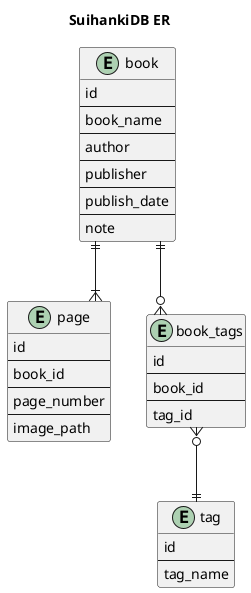 @startuml

title SuihankiDB ER
skinparam linetype ortho

entity "book" as b {
    id
    --
    book_name
    --
    author
    --
    publisher
    --
    publish_date
    --
    note
}
entity "page" as p {
    id
    --
    book_id
    --
    page_number
    --
    image_path
}
entity "book_tags" as bt {
    id
    --
    book_id
    --
    tag_id
}
entity "tag" as t {
    id
    --
    tag_name
}

b ||--|{ p
b ||--o{ bt
bt }o--|| t

@enduml